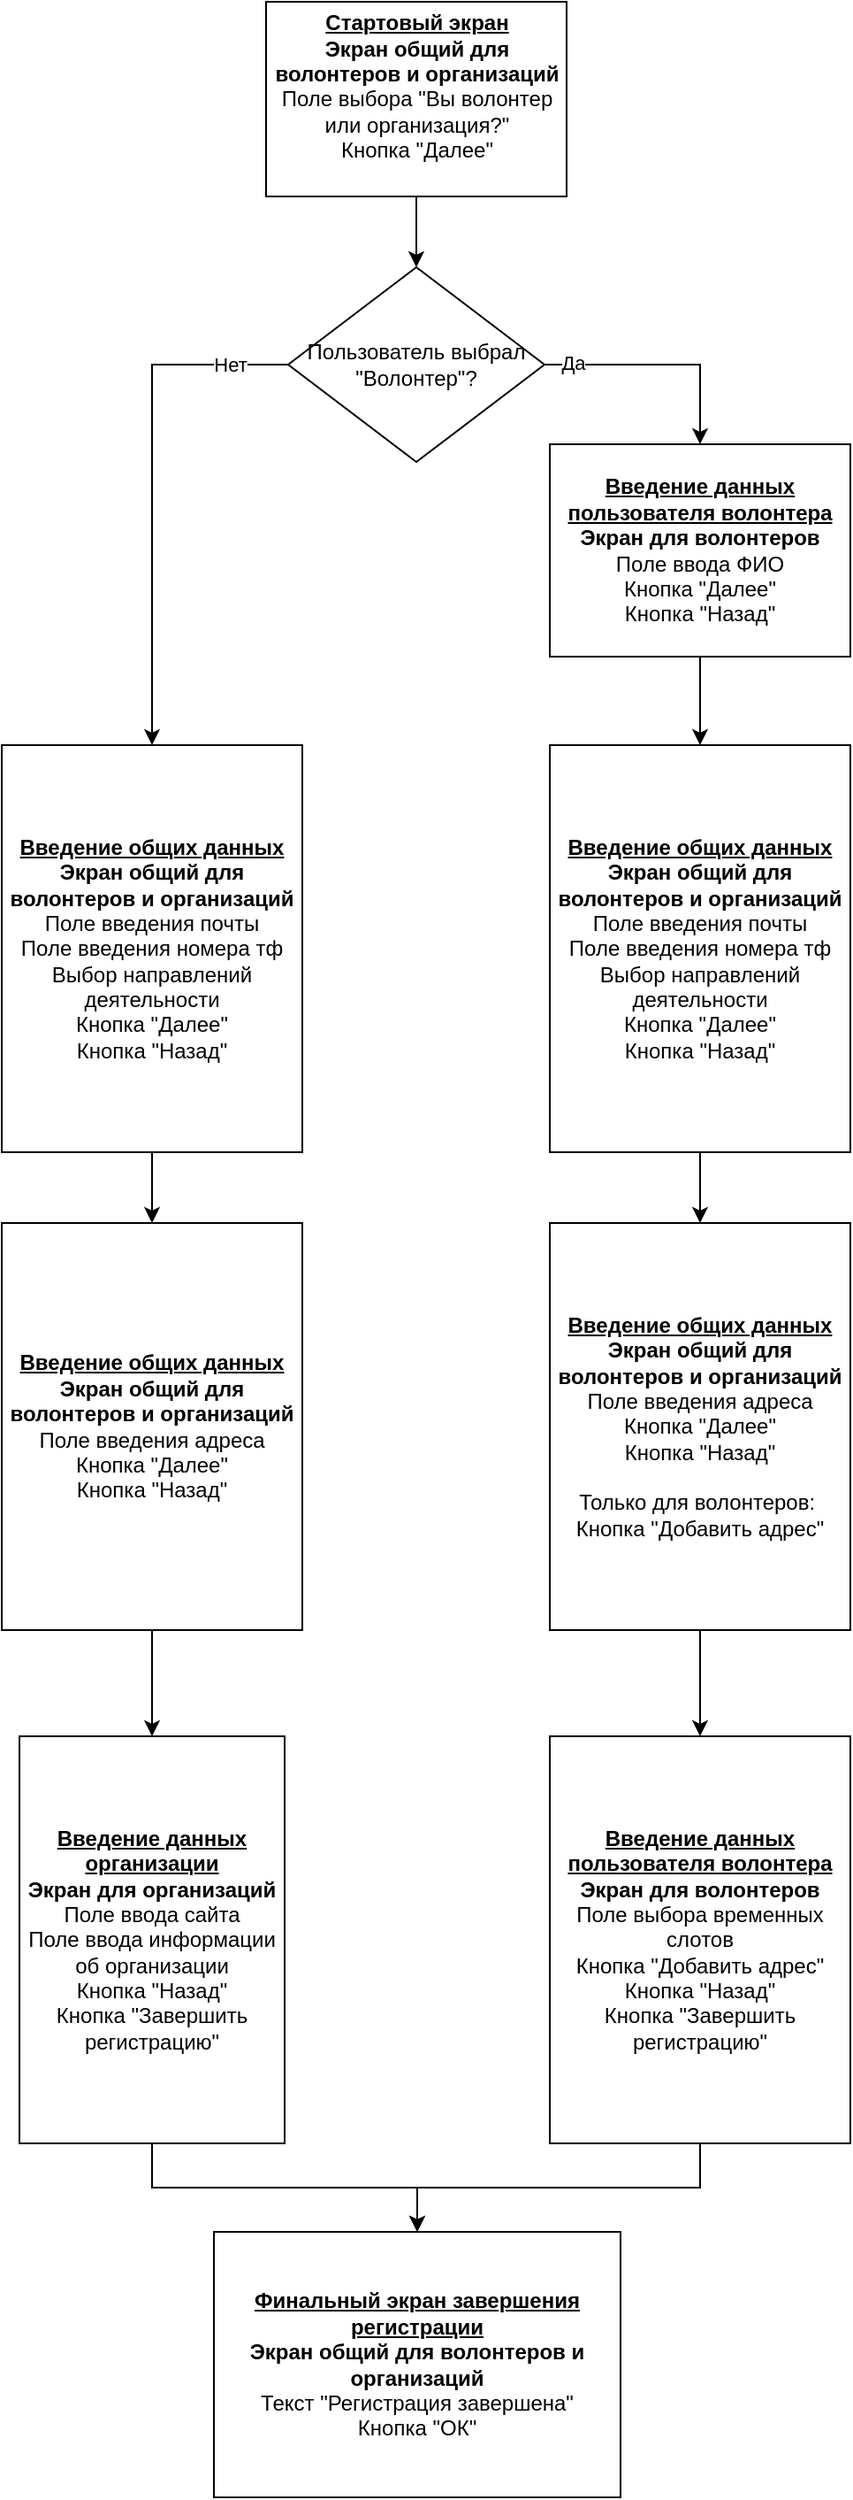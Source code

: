 <mxfile version="24.8.6">
  <diagram name="Page-1" id="U8tpO02upYvYylQcckcD">
    <mxGraphModel grid="1" page="1" gridSize="10" guides="1" tooltips="1" connect="1" arrows="1" fold="1" pageScale="1" pageWidth="850" pageHeight="1100" math="0" shadow="0">
      <root>
        <mxCell id="0" />
        <mxCell id="1" parent="0" />
        <mxCell id="CNAIye_aoUkl1Aho5n29-1" style="edgeStyle=orthogonalEdgeStyle;rounded=0;orthogonalLoop=1;jettySize=auto;html=1;exitX=0.5;exitY=1;exitDx=0;exitDy=0;entryX=0.5;entryY=0;entryDx=0;entryDy=0;" edge="1" parent="1" source="CNAIye_aoUkl1Aho5n29-2" target="CNAIye_aoUkl1Aho5n29-17">
          <mxGeometry relative="1" as="geometry" />
        </mxCell>
        <mxCell id="CNAIye_aoUkl1Aho5n29-2" value="&lt;div&gt;&lt;b&gt;&lt;u&gt;Введение общих данных&lt;/u&gt;&lt;br&gt;Экран общий для волонтеров и организаций&lt;/b&gt;&lt;br&gt;Поле введения почты&lt;/div&gt;&lt;div&gt;Поле введения номера тф&lt;/div&gt;&lt;div&gt;&lt;span style=&quot;background-color: initial;&quot;&gt;Выбор направлений деятельности&lt;/span&gt;&lt;/div&gt;&lt;div&gt;Кнопка &quot;Далее&quot;&lt;/div&gt;&lt;div&gt;Кнопка &quot;Назад&quot;&lt;/div&gt;" style="rounded=0;whiteSpace=wrap;html=1;" vertex="1" parent="1">
          <mxGeometry x="100" y="250" width="170" height="230" as="geometry" />
        </mxCell>
        <mxCell id="CNAIye_aoUkl1Aho5n29-3" style="edgeStyle=orthogonalEdgeStyle;rounded=0;orthogonalLoop=1;jettySize=auto;html=1;exitX=0.5;exitY=1;exitDx=0;exitDy=0;entryX=0.5;entryY=0;entryDx=0;entryDy=0;" edge="1" parent="1" source="CNAIye_aoUkl1Aho5n29-4" target="CNAIye_aoUkl1Aho5n29-16">
          <mxGeometry relative="1" as="geometry" />
        </mxCell>
        <mxCell id="CNAIye_aoUkl1Aho5n29-4" value="&lt;div&gt;&lt;b&gt;&lt;u&gt;Введение данных пользователя волонтера&lt;/u&gt;&lt;/b&gt;&lt;/div&gt;&lt;div&gt;&lt;b&gt;Экран для волонтеров&lt;/b&gt;&lt;br&gt;Поле выбора временных слотов&lt;/div&gt;&lt;div&gt;Кнопка &quot;Добавить адрес&quot;&lt;/div&gt;&lt;div&gt;Кнопка &quot;Назад&quot;&lt;/div&gt;&lt;div&gt;Кнопка &quot;Завершить регистрацию&quot;&lt;/div&gt;" style="rounded=0;whiteSpace=wrap;html=1;" vertex="1" parent="1">
          <mxGeometry x="410" y="810" width="170" height="230" as="geometry" />
        </mxCell>
        <mxCell id="CNAIye_aoUkl1Aho5n29-5" style="edgeStyle=orthogonalEdgeStyle;rounded=0;orthogonalLoop=1;jettySize=auto;html=1;exitX=0.5;exitY=1;exitDx=0;exitDy=0;entryX=0.5;entryY=0;entryDx=0;entryDy=0;" edge="1" parent="1" source="CNAIye_aoUkl1Aho5n29-6" target="CNAIye_aoUkl1Aho5n29-16">
          <mxGeometry relative="1" as="geometry" />
        </mxCell>
        <mxCell id="CNAIye_aoUkl1Aho5n29-6" value="&lt;div&gt;&lt;b&gt;&lt;u&gt;Введение данных организации&lt;/u&gt;&lt;/b&gt;&lt;/div&gt;&lt;div&gt;&lt;b&gt;Экран для организаций&lt;/b&gt;&lt;br&gt;Поле ввода сайта&lt;/div&gt;&lt;div&gt;Поле ввода информации об организации&lt;br&gt;&lt;/div&gt;&lt;div&gt;&lt;div&gt;Кнопка &quot;Назад&quot;&lt;/div&gt;&lt;div&gt;Кнопка &quot;Завершить регистрацию&quot;&lt;/div&gt;&lt;/div&gt;" style="rounded=0;whiteSpace=wrap;html=1;" vertex="1" parent="1">
          <mxGeometry x="110" y="810" width="150" height="230" as="geometry" />
        </mxCell>
        <mxCell id="CNAIye_aoUkl1Aho5n29-7" style="edgeStyle=orthogonalEdgeStyle;rounded=0;orthogonalLoop=1;jettySize=auto;html=1;entryX=0.5;entryY=0;entryDx=0;entryDy=0;" edge="1" parent="1" source="CNAIye_aoUkl1Aho5n29-8" target="CNAIye_aoUkl1Aho5n29-15">
          <mxGeometry relative="1" as="geometry" />
        </mxCell>
        <mxCell id="CNAIye_aoUkl1Aho5n29-8" value="&lt;div&gt;&lt;b&gt;&lt;u&gt;Стартовый экран&lt;/u&gt;&lt;br&gt;Экран общий для волонтеров и организаций&lt;/b&gt;&lt;br&gt;Поле выбора &quot;Вы волонтер или организация?&quot;&lt;/div&gt;&lt;div&gt;Кнопка &quot;Далее&quot;&lt;/div&gt;&lt;div&gt;&lt;br&gt;&lt;/div&gt;" style="rounded=0;whiteSpace=wrap;html=1;" vertex="1" parent="1">
          <mxGeometry x="249.5" y="-170" width="170" height="110" as="geometry" />
        </mxCell>
        <mxCell id="CNAIye_aoUkl1Aho5n29-9" style="edgeStyle=orthogonalEdgeStyle;rounded=0;orthogonalLoop=1;jettySize=auto;html=1;exitX=0.5;exitY=1;exitDx=0;exitDy=0;" edge="1" parent="1" source="CNAIye_aoUkl1Aho5n29-10" target="CNAIye_aoUkl1Aho5n29-18">
          <mxGeometry relative="1" as="geometry" />
        </mxCell>
        <mxCell id="CNAIye_aoUkl1Aho5n29-10" value="&lt;div&gt;&lt;b&gt;&lt;u&gt;Введение общих данных&lt;/u&gt;&lt;br&gt;Экран общий для волонтеров и организаций&lt;/b&gt;&lt;br&gt;Поле введения почты&lt;/div&gt;&lt;div&gt;Поле введения номера тф&lt;/div&gt;&lt;div&gt;&lt;span style=&quot;background-color: initial;&quot;&gt;Выбор направлений деятельности&lt;/span&gt;&lt;/div&gt;&lt;div&gt;Кнопка &quot;Далее&quot;&lt;/div&gt;&lt;div&gt;Кнопка &quot;Назад&quot;&lt;/div&gt;" style="rounded=0;whiteSpace=wrap;html=1;" vertex="1" parent="1">
          <mxGeometry x="410" y="250" width="170" height="230" as="geometry" />
        </mxCell>
        <mxCell id="CNAIye_aoUkl1Aho5n29-11" style="edgeStyle=orthogonalEdgeStyle;rounded=0;orthogonalLoop=1;jettySize=auto;html=1;exitX=1;exitY=0.5;exitDx=0;exitDy=0;entryX=0.5;entryY=0;entryDx=0;entryDy=0;" edge="1" parent="1" source="CNAIye_aoUkl1Aho5n29-15" target="CNAIye_aoUkl1Aho5n29-21">
          <mxGeometry relative="1" as="geometry" />
        </mxCell>
        <mxCell id="CNAIye_aoUkl1Aho5n29-12" value="Да" style="edgeLabel;html=1;align=center;verticalAlign=middle;resizable=0;points=[];" connectable="0" vertex="1" parent="CNAIye_aoUkl1Aho5n29-11">
          <mxGeometry x="-0.782" y="1" relative="1" as="geometry">
            <mxPoint x="1" as="offset" />
          </mxGeometry>
        </mxCell>
        <mxCell id="CNAIye_aoUkl1Aho5n29-13" style="edgeStyle=orthogonalEdgeStyle;rounded=0;orthogonalLoop=1;jettySize=auto;html=1;exitX=0;exitY=0.5;exitDx=0;exitDy=0;" edge="1" parent="1" source="CNAIye_aoUkl1Aho5n29-15" target="CNAIye_aoUkl1Aho5n29-2">
          <mxGeometry relative="1" as="geometry" />
        </mxCell>
        <mxCell id="CNAIye_aoUkl1Aho5n29-14" value="Нет" style="edgeLabel;html=1;align=center;verticalAlign=middle;resizable=0;points=[];" connectable="0" vertex="1" parent="CNAIye_aoUkl1Aho5n29-13">
          <mxGeometry x="-0.765" relative="1" as="geometry">
            <mxPoint x="1" as="offset" />
          </mxGeometry>
        </mxCell>
        <mxCell id="CNAIye_aoUkl1Aho5n29-15" value="Пользователь выбрал &quot;Волонтер&quot;?" style="rhombus;whiteSpace=wrap;html=1;" vertex="1" parent="1">
          <mxGeometry x="262" y="-20" width="145" height="110" as="geometry" />
        </mxCell>
        <mxCell id="CNAIye_aoUkl1Aho5n29-16" value="&lt;div&gt;&lt;b&gt;&lt;u&gt;Финальный экран завершения регистрации&lt;/u&gt;&lt;/b&gt;&lt;/div&gt;&lt;div&gt;&lt;b&gt;Экран общий для волонтеров и организаций&lt;/b&gt;&lt;br&gt;Текст &quot;Регистрация завершена&quot;&lt;/div&gt;&lt;div&gt;&lt;div&gt;Кнопка &quot;ОК&quot;&lt;/div&gt;&lt;/div&gt;" style="rounded=0;whiteSpace=wrap;html=1;" vertex="1" parent="1">
          <mxGeometry x="220" y="1090" width="230" height="150" as="geometry" />
        </mxCell>
        <mxCell id="CNAIye_aoUkl1Aho5n29-19" style="edgeStyle=orthogonalEdgeStyle;rounded=0;orthogonalLoop=1;jettySize=auto;html=1;exitX=0.5;exitY=1;exitDx=0;exitDy=0;entryX=0.5;entryY=0;entryDx=0;entryDy=0;" edge="1" parent="1" source="CNAIye_aoUkl1Aho5n29-17" target="CNAIye_aoUkl1Aho5n29-6">
          <mxGeometry relative="1" as="geometry" />
        </mxCell>
        <mxCell id="CNAIye_aoUkl1Aho5n29-17" value="&lt;div&gt;&lt;b&gt;&lt;u&gt;Введение общих данных&lt;/u&gt;&lt;br&gt;Экран общий для волонтеров и организаций&lt;/b&gt;&lt;br&gt;&lt;/div&gt;&lt;div&gt;Поле введения адреса&lt;/div&gt;&lt;div&gt;Кнопка &quot;Далее&quot;&lt;/div&gt;&lt;div&gt;Кнопка &quot;Назад&quot;&lt;/div&gt;" style="rounded=0;whiteSpace=wrap;html=1;" vertex="1" parent="1">
          <mxGeometry x="100" y="520" width="170" height="230" as="geometry" />
        </mxCell>
        <mxCell id="CNAIye_aoUkl1Aho5n29-20" style="edgeStyle=orthogonalEdgeStyle;rounded=0;orthogonalLoop=1;jettySize=auto;html=1;entryX=0.5;entryY=0;entryDx=0;entryDy=0;" edge="1" parent="1" source="CNAIye_aoUkl1Aho5n29-18" target="CNAIye_aoUkl1Aho5n29-4">
          <mxGeometry relative="1" as="geometry" />
        </mxCell>
        <mxCell id="CNAIye_aoUkl1Aho5n29-18" value="&lt;div&gt;&lt;b&gt;&lt;u&gt;Введение общих данных&lt;/u&gt;&lt;br&gt;Экран общий для волонтеров и организаций&lt;/b&gt;&lt;br&gt;&lt;/div&gt;&lt;div&gt;Поле введения адреса&lt;/div&gt;&lt;div&gt;Кнопка &quot;Далее&quot;&lt;/div&gt;&lt;div&gt;Кнопка &quot;Назад&quot;&lt;/div&gt;&lt;div&gt;&lt;br&gt;&lt;/div&gt;&lt;div&gt;Только для волонтеров:&amp;nbsp;&lt;br&gt;Кнопка &quot;Добавить адрес&quot;&lt;/div&gt;" style="rounded=0;whiteSpace=wrap;html=1;" vertex="1" parent="1">
          <mxGeometry x="410" y="520" width="170" height="230" as="geometry" />
        </mxCell>
        <mxCell id="CNAIye_aoUkl1Aho5n29-22" style="edgeStyle=orthogonalEdgeStyle;rounded=0;orthogonalLoop=1;jettySize=auto;html=1;exitX=0.5;exitY=1;exitDx=0;exitDy=0;" edge="1" parent="1" source="CNAIye_aoUkl1Aho5n29-21" target="CNAIye_aoUkl1Aho5n29-10">
          <mxGeometry relative="1" as="geometry" />
        </mxCell>
        <mxCell id="CNAIye_aoUkl1Aho5n29-21" value="&lt;div&gt;&lt;b&gt;&lt;u&gt;Введение данных пользователя волонтера&lt;/u&gt;&lt;/b&gt;&lt;/div&gt;&lt;div&gt;&lt;b&gt;Экран для волонтеров&lt;/b&gt;&lt;br&gt;&lt;/div&gt;&lt;div&gt;Поле ввода ФИО&lt;/div&gt;&lt;div&gt;Кнопка &quot;Далее&quot;&lt;/div&gt;&lt;div&gt;Кнопка &quot;Назад&quot;&lt;/div&gt;" style="rounded=0;whiteSpace=wrap;html=1;" vertex="1" parent="1">
          <mxGeometry x="410" y="80" width="170" height="120" as="geometry" />
        </mxCell>
      </root>
    </mxGraphModel>
  </diagram>
</mxfile>
